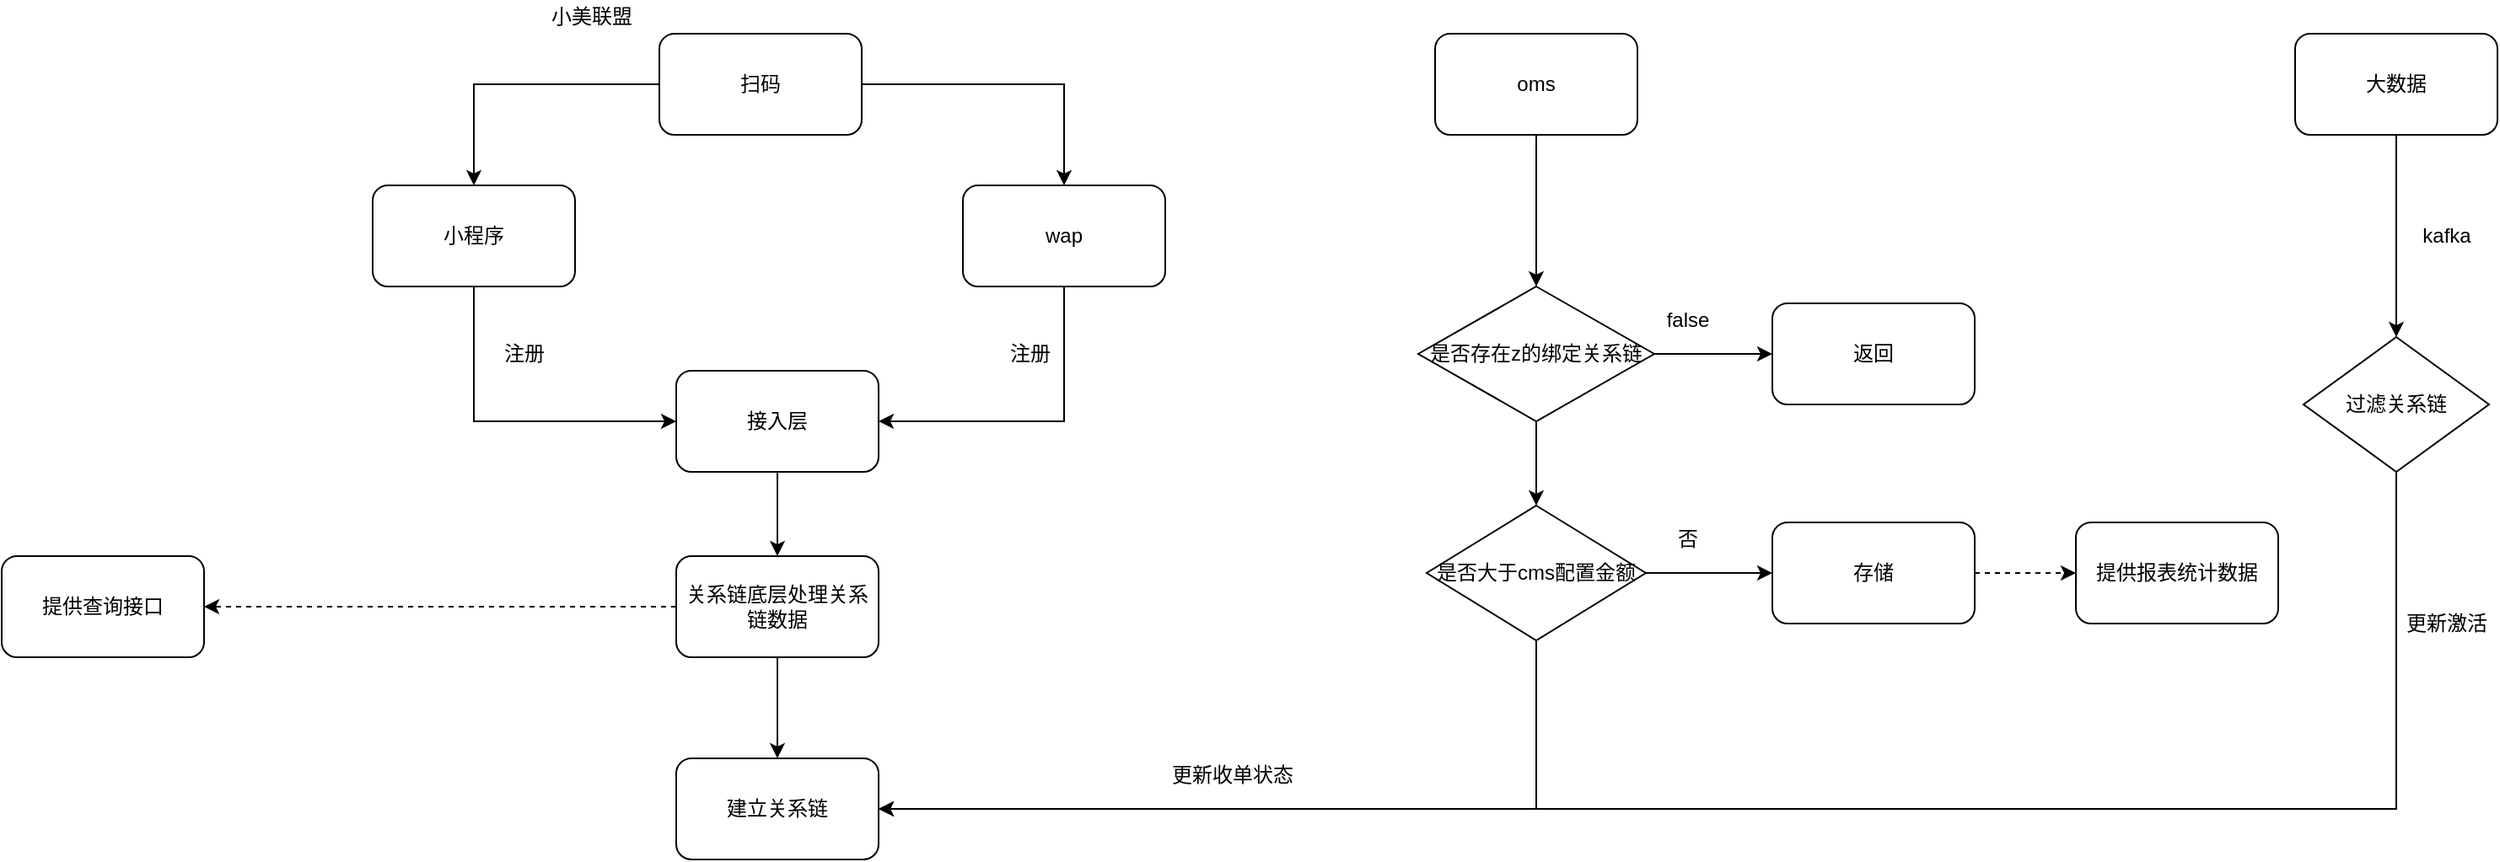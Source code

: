 <mxfile version="12.5.4" type="github"><diagram id="ViuxsVs0jhdlv3zUoUvD" name="Page-1"><mxGraphModel dx="1038" dy="536" grid="1" gridSize="10" guides="1" tooltips="1" connect="1" arrows="1" fold="1" page="1" pageScale="1" pageWidth="827" pageHeight="1169" math="0" shadow="0"><root><mxCell id="0"/><mxCell id="1" parent="0"/><mxCell id="KdRfdlikvtDpbyzAhevV-1" value="小美联盟" style="text;html=1;strokeColor=none;fillColor=none;align=center;verticalAlign=middle;whiteSpace=wrap;rounded=0;" vertex="1" parent="1"><mxGeometry x="280" y="30" width="140" height="20" as="geometry"/></mxCell><mxCell id="KdRfdlikvtDpbyzAhevV-12" style="edgeStyle=orthogonalEdgeStyle;rounded=0;orthogonalLoop=1;jettySize=auto;html=1;entryX=1;entryY=0.5;entryDx=0;entryDy=0;" edge="1" parent="1" source="KdRfdlikvtDpbyzAhevV-4" target="KdRfdlikvtDpbyzAhevV-10"><mxGeometry relative="1" as="geometry"><Array as="points"><mxPoint x="630" y="280"/></Array></mxGeometry></mxCell><mxCell id="KdRfdlikvtDpbyzAhevV-4" value="wap" style="rounded=1;whiteSpace=wrap;html=1;" vertex="1" parent="1"><mxGeometry x="570" y="140" width="120" height="60" as="geometry"/></mxCell><mxCell id="KdRfdlikvtDpbyzAhevV-11" style="edgeStyle=orthogonalEdgeStyle;rounded=0;orthogonalLoop=1;jettySize=auto;html=1;entryX=0;entryY=0.5;entryDx=0;entryDy=0;" edge="1" parent="1" source="KdRfdlikvtDpbyzAhevV-5" target="KdRfdlikvtDpbyzAhevV-10"><mxGeometry relative="1" as="geometry"><Array as="points"><mxPoint x="280" y="280"/></Array></mxGeometry></mxCell><mxCell id="KdRfdlikvtDpbyzAhevV-5" value="小程序" style="rounded=1;whiteSpace=wrap;html=1;" vertex="1" parent="1"><mxGeometry x="220" y="140" width="120" height="60" as="geometry"/></mxCell><mxCell id="KdRfdlikvtDpbyzAhevV-7" style="edgeStyle=orthogonalEdgeStyle;rounded=0;orthogonalLoop=1;jettySize=auto;html=1;entryX=0.5;entryY=0;entryDx=0;entryDy=0;" edge="1" parent="1" source="KdRfdlikvtDpbyzAhevV-6" target="KdRfdlikvtDpbyzAhevV-5"><mxGeometry relative="1" as="geometry"/></mxCell><mxCell id="KdRfdlikvtDpbyzAhevV-8" style="edgeStyle=orthogonalEdgeStyle;rounded=0;orthogonalLoop=1;jettySize=auto;html=1;entryX=0.5;entryY=0;entryDx=0;entryDy=0;" edge="1" parent="1" source="KdRfdlikvtDpbyzAhevV-6" target="KdRfdlikvtDpbyzAhevV-4"><mxGeometry relative="1" as="geometry"/></mxCell><mxCell id="KdRfdlikvtDpbyzAhevV-6" value="扫码" style="rounded=1;whiteSpace=wrap;html=1;" vertex="1" parent="1"><mxGeometry x="390" y="50" width="120" height="60" as="geometry"/></mxCell><mxCell id="KdRfdlikvtDpbyzAhevV-13" style="edgeStyle=orthogonalEdgeStyle;rounded=0;orthogonalLoop=1;jettySize=auto;html=1;" edge="1" parent="1" source="KdRfdlikvtDpbyzAhevV-10"><mxGeometry relative="1" as="geometry"><mxPoint x="460" y="360" as="targetPoint"/></mxGeometry></mxCell><mxCell id="KdRfdlikvtDpbyzAhevV-10" value="接入层" style="rounded=1;whiteSpace=wrap;html=1;" vertex="1" parent="1"><mxGeometry x="400" y="250" width="120" height="60" as="geometry"/></mxCell><mxCell id="KdRfdlikvtDpbyzAhevV-14" value="注册" style="text;html=1;strokeColor=none;fillColor=none;align=center;verticalAlign=middle;whiteSpace=wrap;rounded=0;" vertex="1" parent="1"><mxGeometry x="290" y="230" width="40" height="20" as="geometry"/></mxCell><mxCell id="KdRfdlikvtDpbyzAhevV-15" value="注册" style="text;html=1;strokeColor=none;fillColor=none;align=center;verticalAlign=middle;whiteSpace=wrap;rounded=0;" vertex="1" parent="1"><mxGeometry x="590" y="230" width="40" height="20" as="geometry"/></mxCell><mxCell id="KdRfdlikvtDpbyzAhevV-18" style="edgeStyle=orthogonalEdgeStyle;rounded=0;orthogonalLoop=1;jettySize=auto;html=1;" edge="1" parent="1" source="KdRfdlikvtDpbyzAhevV-17"><mxGeometry relative="1" as="geometry"><mxPoint x="460" y="480" as="targetPoint"/></mxGeometry></mxCell><mxCell id="KdRfdlikvtDpbyzAhevV-46" style="edgeStyle=orthogonalEdgeStyle;rounded=0;orthogonalLoop=1;jettySize=auto;html=1;dashed=1;" edge="1" parent="1" source="KdRfdlikvtDpbyzAhevV-17"><mxGeometry relative="1" as="geometry"><mxPoint x="120" y="390" as="targetPoint"/></mxGeometry></mxCell><mxCell id="KdRfdlikvtDpbyzAhevV-17" value="关系链底层处理关系链数据" style="rounded=1;whiteSpace=wrap;html=1;" vertex="1" parent="1"><mxGeometry x="400" y="360" width="120" height="60" as="geometry"/></mxCell><mxCell id="KdRfdlikvtDpbyzAhevV-19" value="建立关系链" style="rounded=1;whiteSpace=wrap;html=1;" vertex="1" parent="1"><mxGeometry x="400" y="480" width="120" height="60" as="geometry"/></mxCell><mxCell id="KdRfdlikvtDpbyzAhevV-25" style="edgeStyle=orthogonalEdgeStyle;rounded=0;orthogonalLoop=1;jettySize=auto;html=1;entryX=0.5;entryY=0;entryDx=0;entryDy=0;" edge="1" parent="1" source="KdRfdlikvtDpbyzAhevV-20" target="KdRfdlikvtDpbyzAhevV-24"><mxGeometry relative="1" as="geometry"/></mxCell><mxCell id="KdRfdlikvtDpbyzAhevV-20" value="oms" style="rounded=1;whiteSpace=wrap;html=1;" vertex="1" parent="1"><mxGeometry x="850" y="50" width="120" height="60" as="geometry"/></mxCell><mxCell id="KdRfdlikvtDpbyzAhevV-27" style="edgeStyle=orthogonalEdgeStyle;rounded=0;orthogonalLoop=1;jettySize=auto;html=1;" edge="1" parent="1" source="KdRfdlikvtDpbyzAhevV-24"><mxGeometry relative="1" as="geometry"><mxPoint x="1050" y="240" as="targetPoint"/></mxGeometry></mxCell><mxCell id="KdRfdlikvtDpbyzAhevV-31" style="edgeStyle=orthogonalEdgeStyle;rounded=0;orthogonalLoop=1;jettySize=auto;html=1;" edge="1" parent="1" source="KdRfdlikvtDpbyzAhevV-24"><mxGeometry relative="1" as="geometry"><mxPoint x="910" y="330" as="targetPoint"/></mxGeometry></mxCell><mxCell id="KdRfdlikvtDpbyzAhevV-24" value="是否存在z的绑定关系链" style="rhombus;whiteSpace=wrap;html=1;" vertex="1" parent="1"><mxGeometry x="840" y="200" width="140" height="80" as="geometry"/></mxCell><mxCell id="KdRfdlikvtDpbyzAhevV-28" value="false" style="text;html=1;strokeColor=none;fillColor=none;align=center;verticalAlign=middle;whiteSpace=wrap;rounded=0;" vertex="1" parent="1"><mxGeometry x="980" y="210" width="40" height="20" as="geometry"/></mxCell><mxCell id="KdRfdlikvtDpbyzAhevV-29" value="返回" style="rounded=1;whiteSpace=wrap;html=1;" vertex="1" parent="1"><mxGeometry x="1050" y="210" width="120" height="60" as="geometry"/></mxCell><mxCell id="KdRfdlikvtDpbyzAhevV-33" style="edgeStyle=orthogonalEdgeStyle;rounded=0;orthogonalLoop=1;jettySize=auto;html=1;" edge="1" parent="1" source="KdRfdlikvtDpbyzAhevV-32"><mxGeometry relative="1" as="geometry"><mxPoint x="1050" y="370" as="targetPoint"/></mxGeometry></mxCell><mxCell id="KdRfdlikvtDpbyzAhevV-36" style="edgeStyle=orthogonalEdgeStyle;rounded=0;orthogonalLoop=1;jettySize=auto;html=1;entryX=1;entryY=0.5;entryDx=0;entryDy=0;" edge="1" parent="1" source="KdRfdlikvtDpbyzAhevV-32" target="KdRfdlikvtDpbyzAhevV-19"><mxGeometry relative="1" as="geometry"><Array as="points"><mxPoint x="910" y="510"/></Array></mxGeometry></mxCell><mxCell id="KdRfdlikvtDpbyzAhevV-32" value="是否大于cms配置金额" style="rhombus;whiteSpace=wrap;html=1;" vertex="1" parent="1"><mxGeometry x="845" y="330" width="130" height="80" as="geometry"/></mxCell><mxCell id="KdRfdlikvtDpbyzAhevV-34" value="否" style="text;html=1;strokeColor=none;fillColor=none;align=center;verticalAlign=middle;whiteSpace=wrap;rounded=0;" vertex="1" parent="1"><mxGeometry x="980" y="340" width="40" height="20" as="geometry"/></mxCell><mxCell id="KdRfdlikvtDpbyzAhevV-48" style="edgeStyle=orthogonalEdgeStyle;rounded=0;orthogonalLoop=1;jettySize=auto;html=1;dashed=1;" edge="1" parent="1" source="KdRfdlikvtDpbyzAhevV-35"><mxGeometry relative="1" as="geometry"><mxPoint x="1230" y="370" as="targetPoint"/></mxGeometry></mxCell><mxCell id="KdRfdlikvtDpbyzAhevV-35" value="存储" style="rounded=1;whiteSpace=wrap;html=1;" vertex="1" parent="1"><mxGeometry x="1050" y="340" width="120" height="60" as="geometry"/></mxCell><mxCell id="KdRfdlikvtDpbyzAhevV-37" value="更新收单状态" style="text;html=1;strokeColor=none;fillColor=none;align=center;verticalAlign=middle;whiteSpace=wrap;rounded=0;" vertex="1" parent="1"><mxGeometry x="680" y="480" width="100" height="20" as="geometry"/></mxCell><mxCell id="KdRfdlikvtDpbyzAhevV-43" style="edgeStyle=orthogonalEdgeStyle;rounded=0;orthogonalLoop=1;jettySize=auto;html=1;entryX=0.5;entryY=0;entryDx=0;entryDy=0;" edge="1" parent="1" source="KdRfdlikvtDpbyzAhevV-38" target="KdRfdlikvtDpbyzAhevV-42"><mxGeometry relative="1" as="geometry"/></mxCell><mxCell id="KdRfdlikvtDpbyzAhevV-38" value="大数据" style="rounded=1;whiteSpace=wrap;html=1;" vertex="1" parent="1"><mxGeometry x="1360" y="50" width="120" height="60" as="geometry"/></mxCell><mxCell id="KdRfdlikvtDpbyzAhevV-44" style="edgeStyle=orthogonalEdgeStyle;rounded=0;orthogonalLoop=1;jettySize=auto;html=1;entryX=1;entryY=0.5;entryDx=0;entryDy=0;" edge="1" parent="1" source="KdRfdlikvtDpbyzAhevV-42" target="KdRfdlikvtDpbyzAhevV-19"><mxGeometry relative="1" as="geometry"><Array as="points"><mxPoint x="1420" y="510"/></Array></mxGeometry></mxCell><mxCell id="KdRfdlikvtDpbyzAhevV-42" value="过滤关系链" style="rhombus;whiteSpace=wrap;html=1;" vertex="1" parent="1"><mxGeometry x="1365" y="230" width="110" height="80" as="geometry"/></mxCell><mxCell id="KdRfdlikvtDpbyzAhevV-45" value="更新激活" style="text;html=1;strokeColor=none;fillColor=none;align=center;verticalAlign=middle;whiteSpace=wrap;rounded=0;" vertex="1" parent="1"><mxGeometry x="1420" y="390" width="60" height="20" as="geometry"/></mxCell><mxCell id="KdRfdlikvtDpbyzAhevV-47" value="提供查询接口" style="rounded=1;whiteSpace=wrap;html=1;" vertex="1" parent="1"><mxGeometry y="360" width="120" height="60" as="geometry"/></mxCell><mxCell id="KdRfdlikvtDpbyzAhevV-49" value="提供报表统计数据" style="rounded=1;whiteSpace=wrap;html=1;" vertex="1" parent="1"><mxGeometry x="1230" y="340" width="120" height="60" as="geometry"/></mxCell><mxCell id="KdRfdlikvtDpbyzAhevV-50" value="kafka" style="text;html=1;strokeColor=none;fillColor=none;align=center;verticalAlign=middle;whiteSpace=wrap;rounded=0;" vertex="1" parent="1"><mxGeometry x="1430" y="160" width="40" height="20" as="geometry"/></mxCell></root></mxGraphModel></diagram></mxfile>